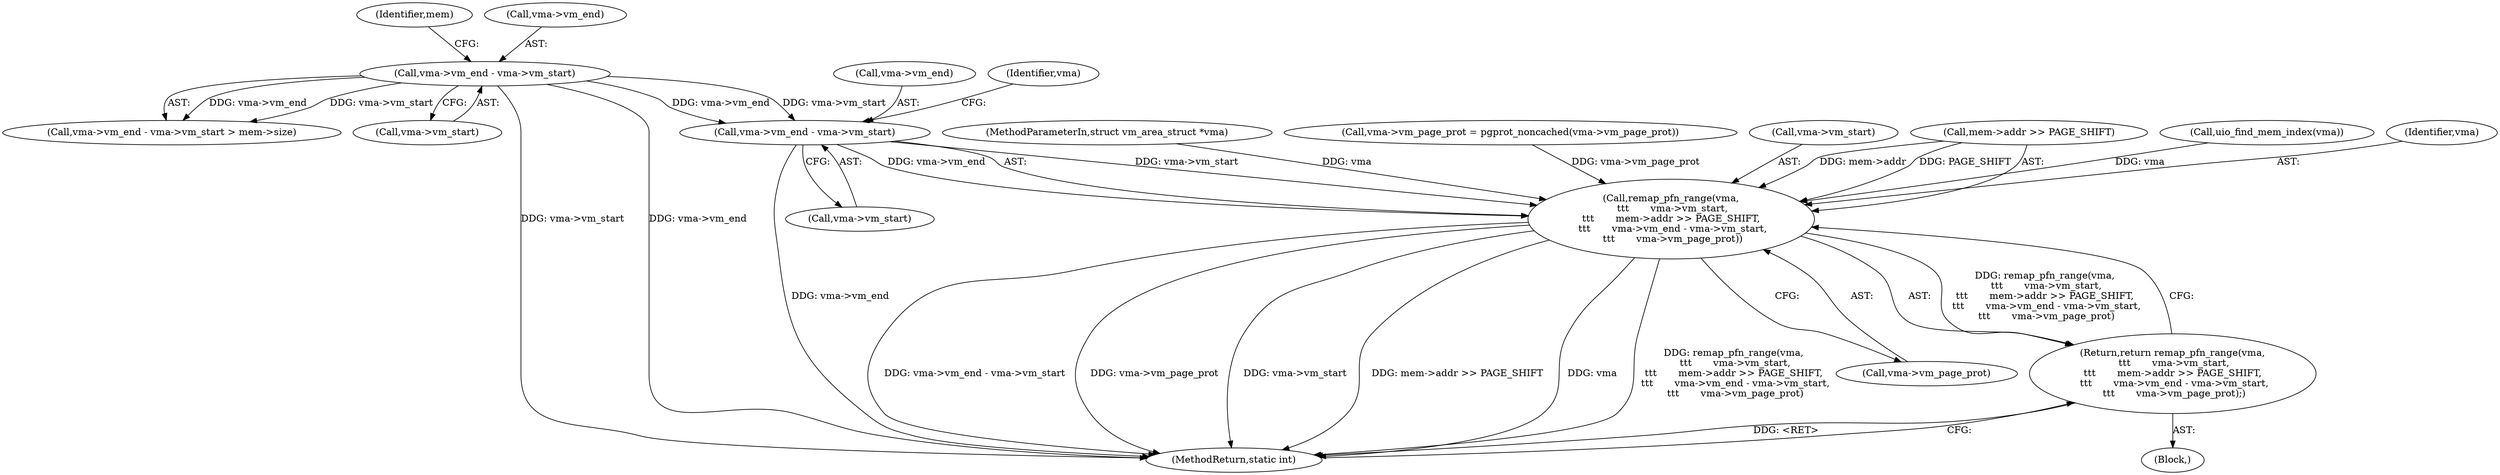 digraph "0_linux_7314e613d5ff9f0934f7a0f74ed7973b903315d1@pointer" {
"1000172" [label="(Call,vma->vm_end - vma->vm_start)"];
"1000134" [label="(Call,vma->vm_end - vma->vm_start)"];
"1000162" [label="(Call,remap_pfn_range(vma,\n \t\t\t       vma->vm_start,\n\t\t\t       mem->addr >> PAGE_SHIFT,\n \t\t\t       vma->vm_end - vma->vm_start,\n \t\t\t       vma->vm_page_prot))"];
"1000161" [label="(Return,return remap_pfn_range(vma,\n \t\t\t       vma->vm_start,\n\t\t\t       mem->addr >> PAGE_SHIFT,\n \t\t\t       vma->vm_end - vma->vm_start,\n \t\t\t       vma->vm_page_prot);)"];
"1000173" [label="(Call,vma->vm_end)"];
"1000102" [label="(MethodParameterIn,struct vm_area_struct *vma)"];
"1000133" [label="(Call,vma->vm_end - vma->vm_start > mem->size)"];
"1000142" [label="(Identifier,mem)"];
"1000153" [label="(Call,vma->vm_page_prot = pgprot_noncached(vma->vm_page_prot))"];
"1000138" [label="(Call,vma->vm_start)"];
"1000103" [label="(Block,)"];
"1000172" [label="(Call,vma->vm_end - vma->vm_start)"];
"1000162" [label="(Call,remap_pfn_range(vma,\n \t\t\t       vma->vm_start,\n\t\t\t       mem->addr >> PAGE_SHIFT,\n \t\t\t       vma->vm_end - vma->vm_start,\n \t\t\t       vma->vm_page_prot))"];
"1000176" [label="(Call,vma->vm_start)"];
"1000164" [label="(Call,vma->vm_start)"];
"1000161" [label="(Return,return remap_pfn_range(vma,\n \t\t\t       vma->vm_start,\n\t\t\t       mem->addr >> PAGE_SHIFT,\n \t\t\t       vma->vm_end - vma->vm_start,\n \t\t\t       vma->vm_page_prot);)"];
"1000182" [label="(MethodReturn,static int)"];
"1000135" [label="(Call,vma->vm_end)"];
"1000179" [label="(Call,vma->vm_page_prot)"];
"1000167" [label="(Call,mem->addr >> PAGE_SHIFT)"];
"1000113" [label="(Call,uio_find_mem_index(vma))"];
"1000163" [label="(Identifier,vma)"];
"1000180" [label="(Identifier,vma)"];
"1000134" [label="(Call,vma->vm_end - vma->vm_start)"];
"1000172" -> "1000162"  [label="AST: "];
"1000172" -> "1000176"  [label="CFG: "];
"1000173" -> "1000172"  [label="AST: "];
"1000176" -> "1000172"  [label="AST: "];
"1000180" -> "1000172"  [label="CFG: "];
"1000172" -> "1000182"  [label="DDG: vma->vm_end"];
"1000172" -> "1000162"  [label="DDG: vma->vm_start"];
"1000172" -> "1000162"  [label="DDG: vma->vm_end"];
"1000134" -> "1000172"  [label="DDG: vma->vm_end"];
"1000134" -> "1000172"  [label="DDG: vma->vm_start"];
"1000134" -> "1000133"  [label="AST: "];
"1000134" -> "1000138"  [label="CFG: "];
"1000135" -> "1000134"  [label="AST: "];
"1000138" -> "1000134"  [label="AST: "];
"1000142" -> "1000134"  [label="CFG: "];
"1000134" -> "1000182"  [label="DDG: vma->vm_start"];
"1000134" -> "1000182"  [label="DDG: vma->vm_end"];
"1000134" -> "1000133"  [label="DDG: vma->vm_end"];
"1000134" -> "1000133"  [label="DDG: vma->vm_start"];
"1000162" -> "1000161"  [label="AST: "];
"1000162" -> "1000179"  [label="CFG: "];
"1000163" -> "1000162"  [label="AST: "];
"1000164" -> "1000162"  [label="AST: "];
"1000167" -> "1000162"  [label="AST: "];
"1000179" -> "1000162"  [label="AST: "];
"1000161" -> "1000162"  [label="CFG: "];
"1000162" -> "1000182"  [label="DDG: vma->vm_end - vma->vm_start"];
"1000162" -> "1000182"  [label="DDG: vma->vm_page_prot"];
"1000162" -> "1000182"  [label="DDG: vma->vm_start"];
"1000162" -> "1000182"  [label="DDG: mem->addr >> PAGE_SHIFT"];
"1000162" -> "1000182"  [label="DDG: vma"];
"1000162" -> "1000182"  [label="DDG: remap_pfn_range(vma,\n \t\t\t       vma->vm_start,\n\t\t\t       mem->addr >> PAGE_SHIFT,\n \t\t\t       vma->vm_end - vma->vm_start,\n \t\t\t       vma->vm_page_prot)"];
"1000162" -> "1000161"  [label="DDG: remap_pfn_range(vma,\n \t\t\t       vma->vm_start,\n\t\t\t       mem->addr >> PAGE_SHIFT,\n \t\t\t       vma->vm_end - vma->vm_start,\n \t\t\t       vma->vm_page_prot)"];
"1000113" -> "1000162"  [label="DDG: vma"];
"1000102" -> "1000162"  [label="DDG: vma"];
"1000167" -> "1000162"  [label="DDG: mem->addr"];
"1000167" -> "1000162"  [label="DDG: PAGE_SHIFT"];
"1000153" -> "1000162"  [label="DDG: vma->vm_page_prot"];
"1000161" -> "1000103"  [label="AST: "];
"1000182" -> "1000161"  [label="CFG: "];
"1000161" -> "1000182"  [label="DDG: <RET>"];
}
